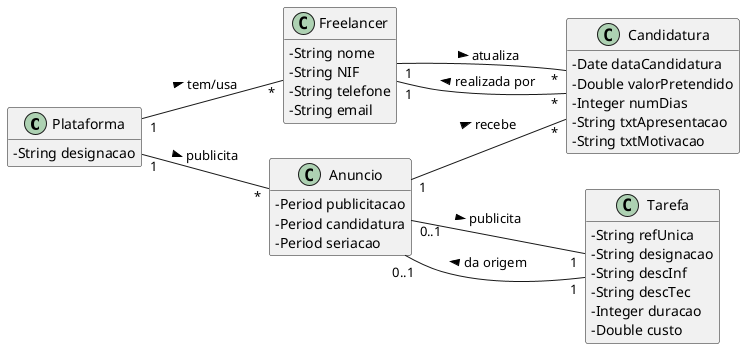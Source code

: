 @startuml
skinparam classAttributeIconSize 0
hide methods
left to right direction

class Plataforma {
  -String designacao
}

class Tarefa {
  -String refUnica
  -String designacao
  -String descInf
  -String descTec
  -Integer duracao
  -Double custo
}

class Freelancer {
    -String nome
    -String NIF
    -String telefone
    -String email
}



class Anuncio
{
  -Period publicitacao
  -Period candidatura
  -Period seriacao
}

class Candidatura
{
  -Date dataCandidatura
  -Double valorPretendido
  -Integer numDias
  -String txtApresentacao
  -String txtMotivacao
}

Plataforma "1" -- "*" Anuncio : publicita >
Plataforma "1" -- "*" Freelancer : tem/usa  >


Anuncio "0..1" -- "1" Tarefa: publicita >
Anuncio "0..1" -- "1" Tarefa: da origem <
Anuncio "1" -- "*" Candidatura: recebe >


Candidatura "*" -- "1"  Freelancer: realizada por >

Freelancer "1" -- "*" Candidatura: atualiza >
@enduml